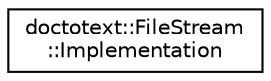 digraph "类继承关系图"
{
  edge [fontname="Helvetica",fontsize="10",labelfontname="Helvetica",labelfontsize="10"];
  node [fontname="Helvetica",fontsize="10",shape=record];
  rankdir="LR";
  Node0 [label="doctotext::FileStream\l::Implementation",height=0.2,width=0.4,color="black", fillcolor="white", style="filled",URL="$struct_file_stream_1_1_implementation.html"];
}
